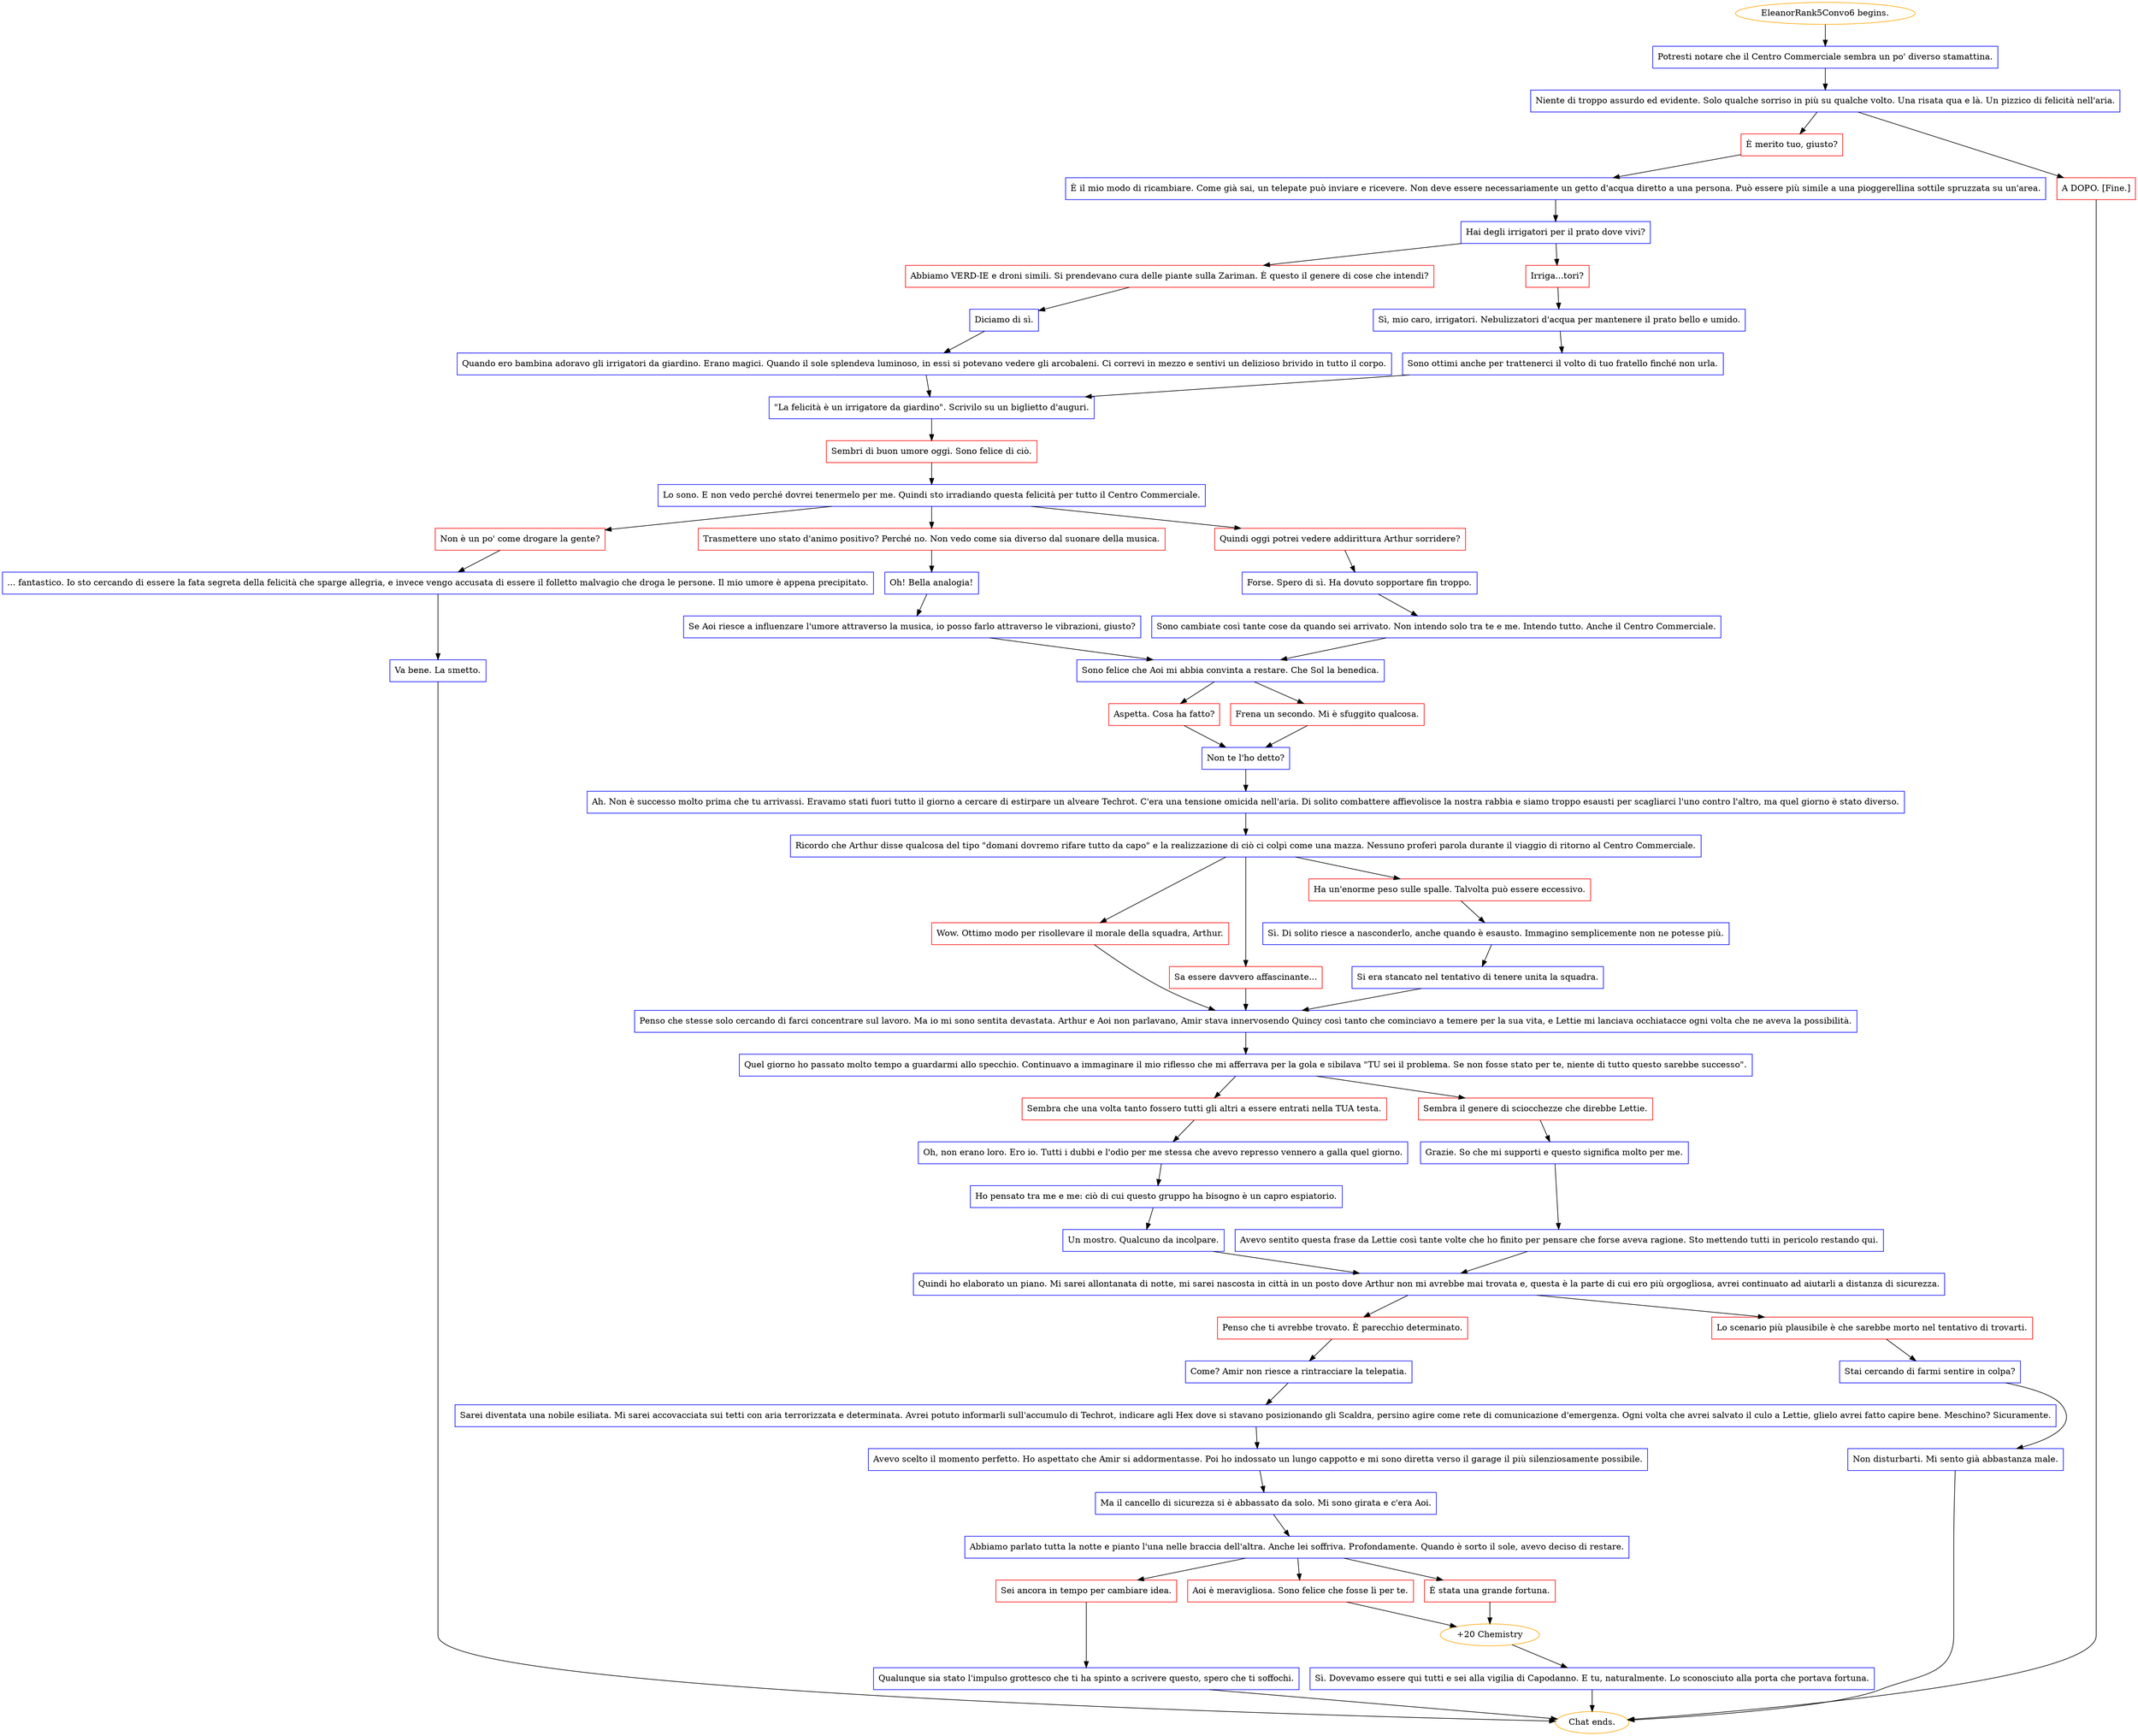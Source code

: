 digraph {
	"EleanorRank5Convo6 begins." [color=orange];
		"EleanorRank5Convo6 begins." -> j3121329586;
	j3121329586 [label="Potresti notare che il Centro Commerciale sembra un po' diverso stamattina.",shape=box,color=blue];
		j3121329586 -> j265327582;
	j265327582 [label="Niente di troppo assurdo ed evidente. Solo qualche sorriso in più su qualche volto. Una risata qua e là. Un pizzico di felicità nell'aria.",shape=box,color=blue];
		j265327582 -> j1037298487;
		j265327582 -> j2994360329;
	j1037298487 [label="È merito tuo, giusto?",shape=box,color=red];
		j1037298487 -> j2996578331;
	j2994360329 [label="A DOPO. [Fine.]",shape=box,color=red];
		j2994360329 -> "Chat ends.";
	j2996578331 [label="È il mio modo di ricambiare. Come già sai, un telepate può inviare e ricevere. Non deve essere necessariamente un getto d'acqua diretto a una persona. Può essere più simile a una pioggerellina sottile spruzzata su un'area.",shape=box,color=blue];
		j2996578331 -> j1786761684;
	"Chat ends." [color=orange];
	j1786761684 [label="Hai degli irrigatori per il prato dove vivi?",shape=box,color=blue];
		j1786761684 -> j1689382187;
		j1786761684 -> j1812088384;
	j1689382187 [label="Abbiamo VERD-IE e droni simili. Si prendevano cura delle piante sulla Zariman. È questo il genere di cose che intendi?",shape=box,color=red];
		j1689382187 -> j311983466;
	j1812088384 [label="Irriga...tori?",shape=box,color=red];
		j1812088384 -> j1798238475;
	j311983466 [label="Diciamo di sì.",shape=box,color=blue];
		j311983466 -> j3546659331;
	j1798238475 [label="Sì, mio caro, irrigatori. Nebulizzatori d'acqua per mantenere il prato bello e umido.",shape=box,color=blue];
		j1798238475 -> j3290350814;
	j3546659331 [label="Quando ero bambina adoravo gli irrigatori da giardino. Erano magici. Quando il sole splendeva luminoso, in essi si potevano vedere gli arcobaleni. Ci correvi in ​​mezzo e sentivi un delizioso brivido in tutto il corpo.",shape=box,color=blue];
		j3546659331 -> j297380079;
	j3290350814 [label="Sono ottimi anche per trattenerci il volto di tuo fratello finché non urla.",shape=box,color=blue];
		j3290350814 -> j297380079;
	j297380079 [label="\"La felicità è un irrigatore da giardino\". Scrivilo su un biglietto d'auguri.",shape=box,color=blue];
		j297380079 -> j3511270687;
	j3511270687 [label="Sembri di buon umore oggi. Sono felice di ciò.",shape=box,color=red];
		j3511270687 -> j2673762809;
	j2673762809 [label="Lo sono. E non vedo perché dovrei tenermelo per me. Quindi sto irradiando questa felicità per tutto il Centro Commerciale.",shape=box,color=blue];
		j2673762809 -> j3012756985;
		j2673762809 -> j4163169032;
		j2673762809 -> j1693717443;
	j3012756985 [label="Non è un po' come drogare la gente?",shape=box,color=red];
		j3012756985 -> j2389472573;
	j4163169032 [label="Trasmettere uno stato d'animo positivo? Perché no. Non vedo come sia diverso dal suonare della musica.",shape=box,color=red];
		j4163169032 -> j420152275;
	j1693717443 [label="Quindi oggi potrei vedere addirittura Arthur sorridere?",shape=box,color=red];
		j1693717443 -> j2430619780;
	j2389472573 [label="... fantastico. Io sto cercando di essere la fata segreta della felicità che sparge allegria, e invece vengo accusata di essere il folletto malvagio che droga le persone. Il mio umore è appena precipitato.",shape=box,color=blue];
		j2389472573 -> j1526091151;
	j420152275 [label="Oh! Bella analogia!",shape=box,color=blue];
		j420152275 -> j3063218687;
	j2430619780 [label="Forse. Spero di sì. Ha dovuto sopportare fin troppo.",shape=box,color=blue];
		j2430619780 -> j3234403321;
	j1526091151 [label="Va bene. La smetto.",shape=box,color=blue];
		j1526091151 -> "Chat ends.";
	j3063218687 [label="Se Aoi riesce a influenzare l'umore attraverso la musica, io posso farlo attraverso le vibrazioni, giusto?",shape=box,color=blue];
		j3063218687 -> j2480762290;
	j3234403321 [label="Sono cambiate così tante cose da quando sei arrivato. Non intendo solo tra te e me. Intendo tutto. Anche il Centro Commerciale.",shape=box,color=blue];
		j3234403321 -> j2480762290;
	j2480762290 [label="Sono felice che Aoi mi abbia convinta a restare. Che Sol la benedica.",shape=box,color=blue];
		j2480762290 -> j1251033268;
		j2480762290 -> j470653022;
	j1251033268 [label="Aspetta. Cosa ha fatto?",shape=box,color=red];
		j1251033268 -> j3361448040;
	j470653022 [label="Frena un secondo. Mi è sfuggito qualcosa.",shape=box,color=red];
		j470653022 -> j3361448040;
	j3361448040 [label="Non te l'ho detto?",shape=box,color=blue];
		j3361448040 -> j2880456061;
	j2880456061 [label="Ah. Non è successo molto prima che tu arrivassi. Eravamo stati fuori tutto il giorno a cercare di estirpare un alveare Techrot. C'era una tensione omicida nell'aria. Di solito combattere affievolisce la nostra rabbia e siamo troppo esausti per scagliarci l'uno contro l'altro, ma quel giorno è stato diverso.",shape=box,color=blue];
		j2880456061 -> j719656487;
	j719656487 [label="Ricordo che Arthur disse qualcosa del tipo \"domani dovremo rifare tutto da capo\" e la realizzazione di ciò ci colpì come una mazza. Nessuno proferì parola durante il viaggio di ritorno al Centro Commerciale.",shape=box,color=blue];
		j719656487 -> j3596642718;
		j719656487 -> j2219253662;
		j719656487 -> j2994965485;
	j3596642718 [label="Wow. Ottimo modo per risollevare il morale della squadra, Arthur.",shape=box,color=red];
		j3596642718 -> j3660571880;
	j2219253662 [label="Sa essere davvero affascinante...",shape=box,color=red];
		j2219253662 -> j3660571880;
	j2994965485 [label="Ha un'enorme peso sulle spalle. Talvolta può essere eccessivo.",shape=box,color=red];
		j2994965485 -> j4291030059;
	j3660571880 [label="Penso che stesse solo cercando di farci concentrare sul lavoro. Ma io mi sono sentita devastata. Arthur e Aoi non parlavano, Amir stava innervosendo Quincy così tanto che cominciavo a temere per la sua vita, e Lettie mi lanciava occhiatacce ogni volta che ne aveva la possibilità.",shape=box,color=blue];
		j3660571880 -> j2829801648;
	j4291030059 [label="Sì. Di solito riesce a nasconderlo, anche quando è esausto. Immagino semplicemente non ne potesse più.",shape=box,color=blue];
		j4291030059 -> j2877361418;
	j2829801648 [label="Quel giorno ho passato molto tempo a guardarmi allo specchio. Continuavo a immaginare il mio riflesso che mi afferrava per la gola e sibilava \"TU sei il problema. Se non fosse stato per te, niente di tutto questo sarebbe successo\".",shape=box,color=blue];
		j2829801648 -> j522244966;
		j2829801648 -> j3638743331;
	j2877361418 [label="Si era stancato nel tentativo di tenere unita la squadra.",shape=box,color=blue];
		j2877361418 -> j3660571880;
	j522244966 [label="Sembra che una volta tanto fossero tutti gli altri a essere entrati nella TUA testa.",shape=box,color=red];
		j522244966 -> j1549275244;
	j3638743331 [label="Sembra il genere di sciocchezze che direbbe Lettie.",shape=box,color=red];
		j3638743331 -> j1414244227;
	j1549275244 [label="Oh, non erano loro. Ero io. Tutti i dubbi e l'odio per me stessa che avevo represso vennero a galla quel giorno.",shape=box,color=blue];
		j1549275244 -> j1188978625;
	j1414244227 [label="Grazie. So che mi supporti e questo significa molto per me.",shape=box,color=blue];
		j1414244227 -> j1325226298;
	j1188978625 [label="Ho pensato tra me e me: ciò di cui questo gruppo ha bisogno è un capro espiatorio.",shape=box,color=blue];
		j1188978625 -> j1161306919;
	j1325226298 [label="Avevo sentito questa frase da Lettie così tante volte che ho finito per pensare che forse aveva ragione. Sto mettendo tutti in pericolo restando qui.",shape=box,color=blue];
		j1325226298 -> j24253813;
	j1161306919 [label="Un mostro. Qualcuno da incolpare.",shape=box,color=blue];
		j1161306919 -> j24253813;
	j24253813 [label="Quindi ho elaborato un piano. Mi sarei allontanata di notte, mi sarei nascosta in città in un posto dove Arthur non mi avrebbe mai trovata e, questa è la parte di cui ero più orgogliosa, avrei continuato ad aiutarli a distanza di sicurezza.",shape=box,color=blue];
		j24253813 -> j3463083787;
		j24253813 -> j62987037;
	j3463083787 [label="Penso che ti avrebbe trovato. È parecchio determinato.",shape=box,color=red];
		j3463083787 -> j3689972581;
	j62987037 [label="Lo scenario più plausibile è che sarebbe morto nel tentativo di trovarti.",shape=box,color=red];
		j62987037 -> j490742232;
	j3689972581 [label="Come? Amir non riesce a rintracciare la telepatia.",shape=box,color=blue];
		j3689972581 -> j225759122;
	j490742232 [label="Stai cercando di farmi sentire in colpa?",shape=box,color=blue];
		j490742232 -> j2954175280;
	j225759122 [label="Sarei diventata una nobile esiliata. Mi sarei accovacciata sui tetti con aria terrorizzata e determinata. Avrei potuto informarli sull'accumulo di Techrot, indicare agli Hex dove si stavano posizionando gli Scaldra, persino agire come rete di comunicazione d'emergenza. Ogni volta che avrei salvato il culo a Lettie, glielo avrei fatto capire bene. Meschino? Sicuramente.",shape=box,color=blue];
		j225759122 -> j3453958052;
	j2954175280 [label="Non disturbarti. Mi sento già abbastanza male.",shape=box,color=blue];
		j2954175280 -> "Chat ends.";
	j3453958052 [label="Avevo scelto il momento perfetto. Ho aspettato che Amir si addormentasse. Poi ho indossato un lungo cappotto e mi sono diretta verso il garage il più silenziosamente possibile.",shape=box,color=blue];
		j3453958052 -> j3721149765;
	j3721149765 [label="Ma il cancello di sicurezza si è abbassato da solo. Mi sono girata e c'era Aoi.",shape=box,color=blue];
		j3721149765 -> j2170410219;
	j2170410219 [label="Abbiamo parlato tutta la notte e pianto l'una nelle braccia dell'altra. Anche lei soffriva. Profondamente. Quando è sorto il sole, avevo deciso di restare.",shape=box,color=blue];
		j2170410219 -> j3561289829;
		j2170410219 -> j1701498567;
		j2170410219 -> j1037697068;
	j3561289829 [label="Sei ancora in tempo per cambiare idea.",shape=box,color=red];
		j3561289829 -> j1913142417;
	j1701498567 [label="Aoi è meravigliosa. Sono felice che fosse lì per te.",shape=box,color=red];
		j1701498567 -> j265888702;
	j1037697068 [label="È stata una grande fortuna.",shape=box,color=red];
		j1037697068 -> j265888702;
	j1913142417 [label="Qualunque sia stato l'impulso grottesco che ti ha spinto a scrivere questo, spero che ti soffochi.",shape=box,color=blue];
		j1913142417 -> "Chat ends.";
	j265888702 [label="+20 Chemistry",color=orange];
		j265888702 -> j35841472;
	j35841472 [label="Sì. Dovevamo essere qui tutti e sei alla vigilia di Capodanno. E tu, naturalmente. Lo sconosciuto alla porta che portava fortuna.",shape=box,color=blue];
		j35841472 -> "Chat ends.";
}